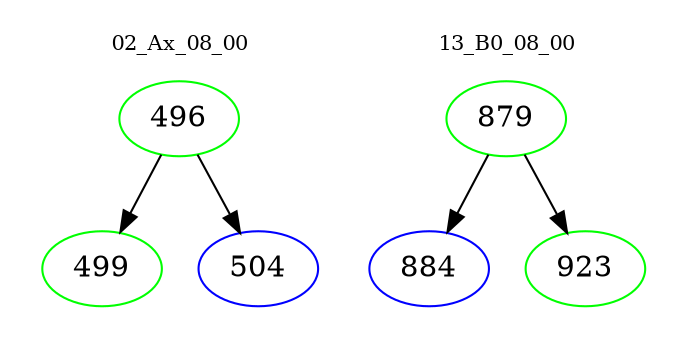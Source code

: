 digraph{
subgraph cluster_0 {
color = white
label = "02_Ax_08_00";
fontsize=10;
T0_496 [label="496", color="green"]
T0_496 -> T0_499 [color="black"]
T0_499 [label="499", color="green"]
T0_496 -> T0_504 [color="black"]
T0_504 [label="504", color="blue"]
}
subgraph cluster_1 {
color = white
label = "13_B0_08_00";
fontsize=10;
T1_879 [label="879", color="green"]
T1_879 -> T1_884 [color="black"]
T1_884 [label="884", color="blue"]
T1_879 -> T1_923 [color="black"]
T1_923 [label="923", color="green"]
}
}
